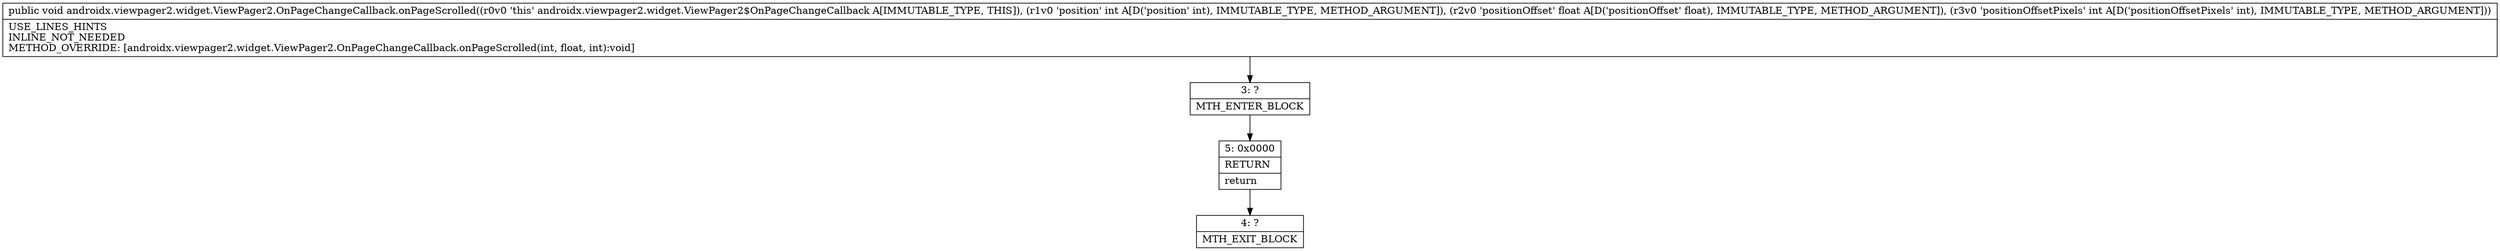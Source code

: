 digraph "CFG forandroidx.viewpager2.widget.ViewPager2.OnPageChangeCallback.onPageScrolled(IFI)V" {
Node_3 [shape=record,label="{3\:\ ?|MTH_ENTER_BLOCK\l}"];
Node_5 [shape=record,label="{5\:\ 0x0000|RETURN\l|return\l}"];
Node_4 [shape=record,label="{4\:\ ?|MTH_EXIT_BLOCK\l}"];
MethodNode[shape=record,label="{public void androidx.viewpager2.widget.ViewPager2.OnPageChangeCallback.onPageScrolled((r0v0 'this' androidx.viewpager2.widget.ViewPager2$OnPageChangeCallback A[IMMUTABLE_TYPE, THIS]), (r1v0 'position' int A[D('position' int), IMMUTABLE_TYPE, METHOD_ARGUMENT]), (r2v0 'positionOffset' float A[D('positionOffset' float), IMMUTABLE_TYPE, METHOD_ARGUMENT]), (r3v0 'positionOffsetPixels' int A[D('positionOffsetPixels' int), IMMUTABLE_TYPE, METHOD_ARGUMENT]))  | USE_LINES_HINTS\lINLINE_NOT_NEEDED\lMETHOD_OVERRIDE: [androidx.viewpager2.widget.ViewPager2.OnPageChangeCallback.onPageScrolled(int, float, int):void]\l}"];
MethodNode -> Node_3;Node_3 -> Node_5;
Node_5 -> Node_4;
}

